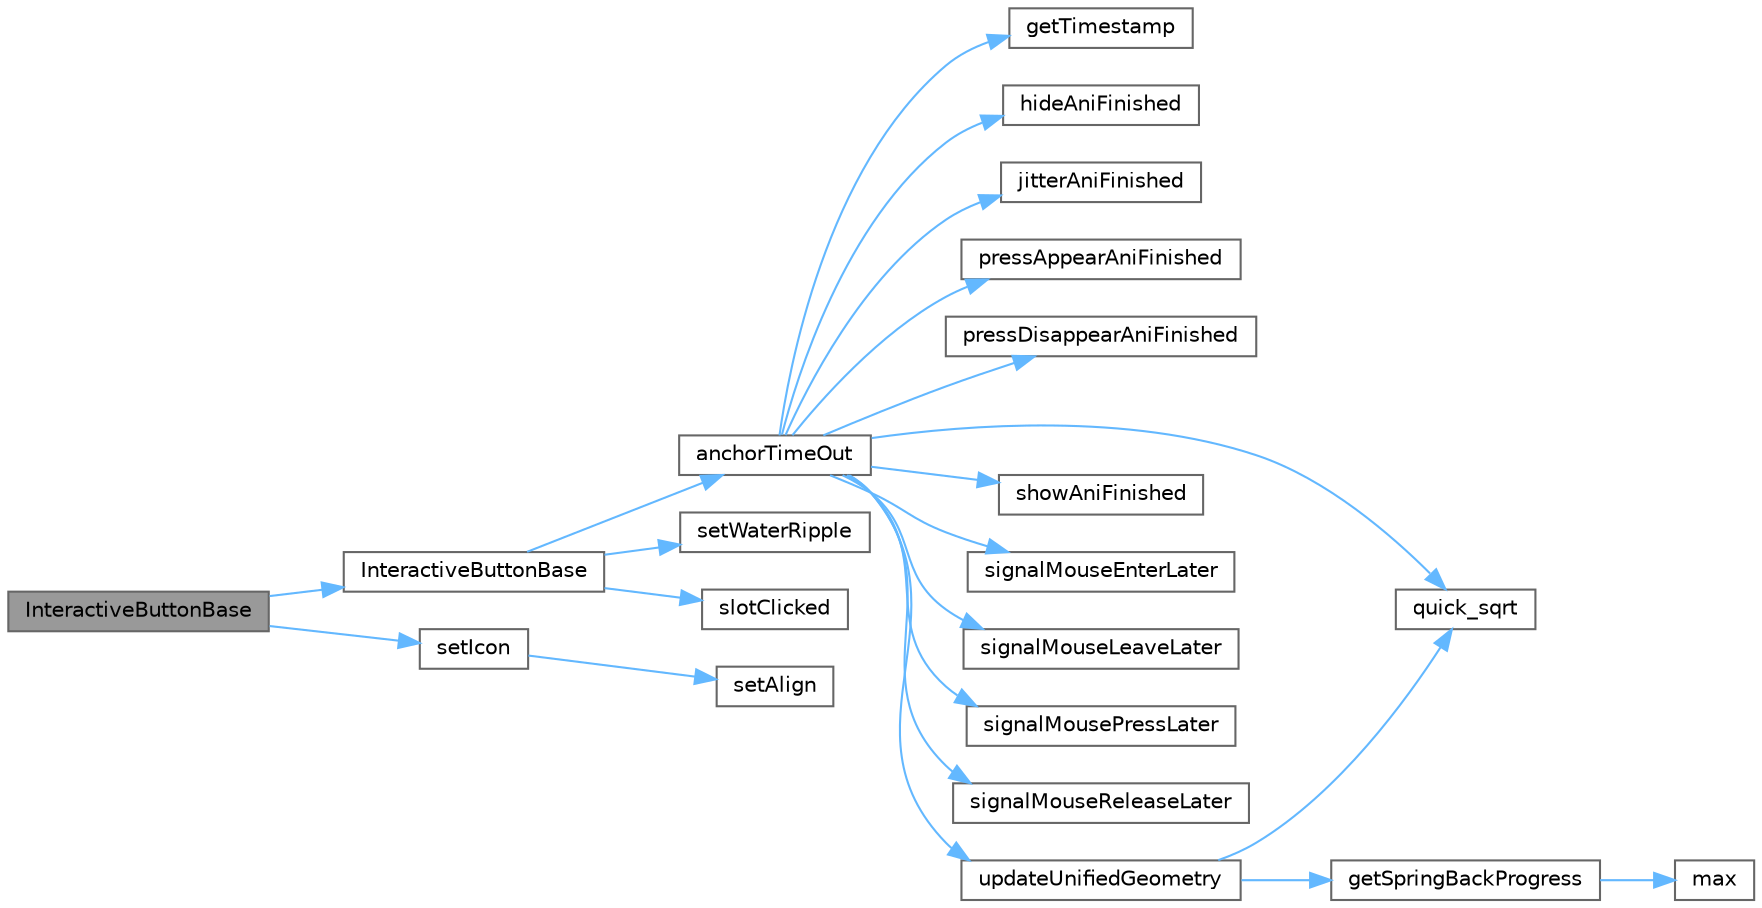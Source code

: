 digraph "InteractiveButtonBase"
{
 // LATEX_PDF_SIZE
  bgcolor="transparent";
  edge [fontname=Helvetica,fontsize=10,labelfontname=Helvetica,labelfontsize=10];
  node [fontname=Helvetica,fontsize=10,shape=box,height=0.2,width=0.4];
  rankdir="LR";
  Node1 [id="Node000001",label="InteractiveButtonBase",height=0.2,width=0.4,color="gray40", fillcolor="grey60", style="filled", fontcolor="black",tooltip="构造函数，初始化带图标的交互式按钮"];
  Node1 -> Node2 [id="edge1_Node000001_Node000002",color="steelblue1",style="solid",tooltip=" "];
  Node2 [id="Node000002",label="InteractiveButtonBase",height=0.2,width=0.4,color="grey40", fillcolor="white", style="filled",URL="$class_interactive_button_base.html#ab3e99b906240474b3d0333df4abef46a",tooltip="构造函数，初始化交互式按钮"];
  Node2 -> Node3 [id="edge2_Node000002_Node000003",color="steelblue1",style="solid",tooltip=" "];
  Node3 [id="Node000003",label="anchorTimeOut",height=0.2,width=0.4,color="grey40", fillcolor="white", style="filled",URL="$class_interactive_button_base.html#a2d931d31fd686e9038f836548352edb7",tooltip="锚点定时器超时"];
  Node3 -> Node4 [id="edge3_Node000003_Node000004",color="steelblue1",style="solid",tooltip=" "];
  Node4 [id="Node000004",label="getTimestamp",height=0.2,width=0.4,color="grey40", fillcolor="white", style="filled",URL="$class_interactive_button_base.html#ac736b96b79fa9899eda7c580f430325c",tooltip="获取现行时间戳，13位，精确到毫秒"];
  Node3 -> Node5 [id="edge4_Node000003_Node000005",color="steelblue1",style="solid",tooltip=" "];
  Node5 [id="Node000005",label="hideAniFinished",height=0.2,width=0.4,color="grey40", fillcolor="white", style="filled",URL="$class_interactive_button_base.html#a51cc66fe81f171550974eacc22bae2f9",tooltip="前景消失动画完成"];
  Node3 -> Node6 [id="edge5_Node000003_Node000006",color="steelblue1",style="solid",tooltip=" "];
  Node6 [id="Node000006",label="jitterAniFinished",height=0.2,width=0.4,color="grey40", fillcolor="white", style="filled",URL="$class_interactive_button_base.html#a2963db7ff4c134a4ba6a5ba8599ff4a4",tooltip="抖动动画完成"];
  Node3 -> Node7 [id="edge6_Node000003_Node000007",color="steelblue1",style="solid",tooltip=" "];
  Node7 [id="Node000007",label="pressAppearAniFinished",height=0.2,width=0.4,color="grey40", fillcolor="white", style="filled",URL="$class_interactive_button_base.html#a4afae63a8a626318b843306774d2c973",tooltip="按下出现动画完成"];
  Node3 -> Node8 [id="edge7_Node000003_Node000008",color="steelblue1",style="solid",tooltip=" "];
  Node8 [id="Node000008",label="pressDisappearAniFinished",height=0.2,width=0.4,color="grey40", fillcolor="white", style="filled",URL="$class_interactive_button_base.html#a0db4492b0184bd3f11b66550977c3ec5",tooltip="按下消失动画完成"];
  Node3 -> Node9 [id="edge8_Node000003_Node000009",color="steelblue1",style="solid",tooltip=" "];
  Node9 [id="Node000009",label="quick_sqrt",height=0.2,width=0.4,color="grey40", fillcolor="white", style="filled",URL="$class_interactive_button_base.html#a16f10c17ca41d32cc83d46f621de3d91",tooltip="快速计算平方根"];
  Node3 -> Node10 [id="edge9_Node000003_Node000010",color="steelblue1",style="solid",tooltip=" "];
  Node10 [id="Node000010",label="showAniFinished",height=0.2,width=0.4,color="grey40", fillcolor="white", style="filled",URL="$class_interactive_button_base.html#a0d99e33b92f8270fc3171989c396cc02",tooltip="前景出现动画完成"];
  Node3 -> Node11 [id="edge10_Node000003_Node000011",color="steelblue1",style="solid",tooltip=" "];
  Node11 [id="Node000011",label="signalMouseEnterLater",height=0.2,width=0.4,color="grey40", fillcolor="white", style="filled",URL="$class_interactive_button_base.html#abf1024a34558201599d1473c229fa8f4",tooltip="鼠标进入延迟信号"];
  Node3 -> Node12 [id="edge11_Node000003_Node000012",color="steelblue1",style="solid",tooltip=" "];
  Node12 [id="Node000012",label="signalMouseLeaveLater",height=0.2,width=0.4,color="grey40", fillcolor="white", style="filled",URL="$class_interactive_button_base.html#a8de36a914fde9f2ce74f345f9bd8d00a",tooltip="鼠标离开延迟信号"];
  Node3 -> Node13 [id="edge12_Node000003_Node000013",color="steelblue1",style="solid",tooltip=" "];
  Node13 [id="Node000013",label="signalMousePressLater",height=0.2,width=0.4,color="grey40", fillcolor="white", style="filled",URL="$class_interactive_button_base.html#afe487972a17934c5b11353abd960ae68",tooltip="鼠标按下延迟信号"];
  Node3 -> Node14 [id="edge13_Node000003_Node000014",color="steelblue1",style="solid",tooltip=" "];
  Node14 [id="Node000014",label="signalMouseReleaseLater",height=0.2,width=0.4,color="grey40", fillcolor="white", style="filled",URL="$class_interactive_button_base.html#adcd498f40ac0dc52db076ccc897c0b18",tooltip="鼠标松开延迟信号"];
  Node3 -> Node15 [id="edge14_Node000003_Node000015",color="steelblue1",style="solid",tooltip=" "];
  Node15 [id="Node000015",label="updateUnifiedGeometry",height=0.2,width=0.4,color="grey40", fillcolor="white", style="filled",URL="$class_interactive_button_base.html#ae6f9032cacb7ea8bb9e13208fb2d23a8",tooltip="更新统一绘制区域"];
  Node15 -> Node16 [id="edge15_Node000015_Node000016",color="steelblue1",style="solid",tooltip=" "];
  Node16 [id="Node000016",label="getSpringBackProgress",height=0.2,width=0.4,color="grey40", fillcolor="white", style="filled",URL="$class_interactive_button_base.html#a9d384b4097254206b6f293957386298e",tooltip="获取回弹动画进度"];
  Node16 -> Node17 [id="edge16_Node000016_Node000017",color="steelblue1",style="solid",tooltip=" "];
  Node17 [id="Node000017",label="max",height=0.2,width=0.4,color="grey40", fillcolor="white", style="filled",URL="$class_interactive_button_base.html#a5f0ec151b65b2c048b57992b9814a3ae",tooltip="获取最大值"];
  Node15 -> Node9 [id="edge17_Node000015_Node000009",color="steelblue1",style="solid",tooltip=" "];
  Node2 -> Node18 [id="edge18_Node000002_Node000018",color="steelblue1",style="solid",tooltip=" "];
  Node18 [id="Node000018",label="setWaterRipple",height=0.2,width=0.4,color="grey40", fillcolor="white", style="filled",URL="$class_interactive_button_base.html#a4423cd1339a1b0654268aa2fdc0e1c15",tooltip="设置水波纹动画是否启用"];
  Node2 -> Node19 [id="edge19_Node000002_Node000019",color="steelblue1",style="solid",tooltip=" "];
  Node19 [id="Node000019",label="slotClicked",height=0.2,width=0.4,color="grey40", fillcolor="white", style="filled",URL="$class_interactive_button_base.html#a15b96eb5e6f347712ff11a99d361941f",tooltip="处理点击事件"];
  Node1 -> Node20 [id="edge20_Node000001_Node000020",color="steelblue1",style="solid",tooltip=" "];
  Node20 [id="Node000020",label="setIcon",height=0.2,width=0.4,color="grey40", fillcolor="white", style="filled",URL="$class_interactive_button_base.html#a542abfcd7261751352af129c7215ecda",tooltip="设置图标"];
  Node20 -> Node21 [id="edge21_Node000020_Node000021",color="steelblue1",style="solid",tooltip=" "];
  Node21 [id="Node000021",label="setAlign",height=0.2,width=0.4,color="grey40", fillcolor="white", style="filled",URL="$class_interactive_button_base.html#aa1dd7b323100ef11b16f985b719cc7f2",tooltip="设置对齐方式"];
}
